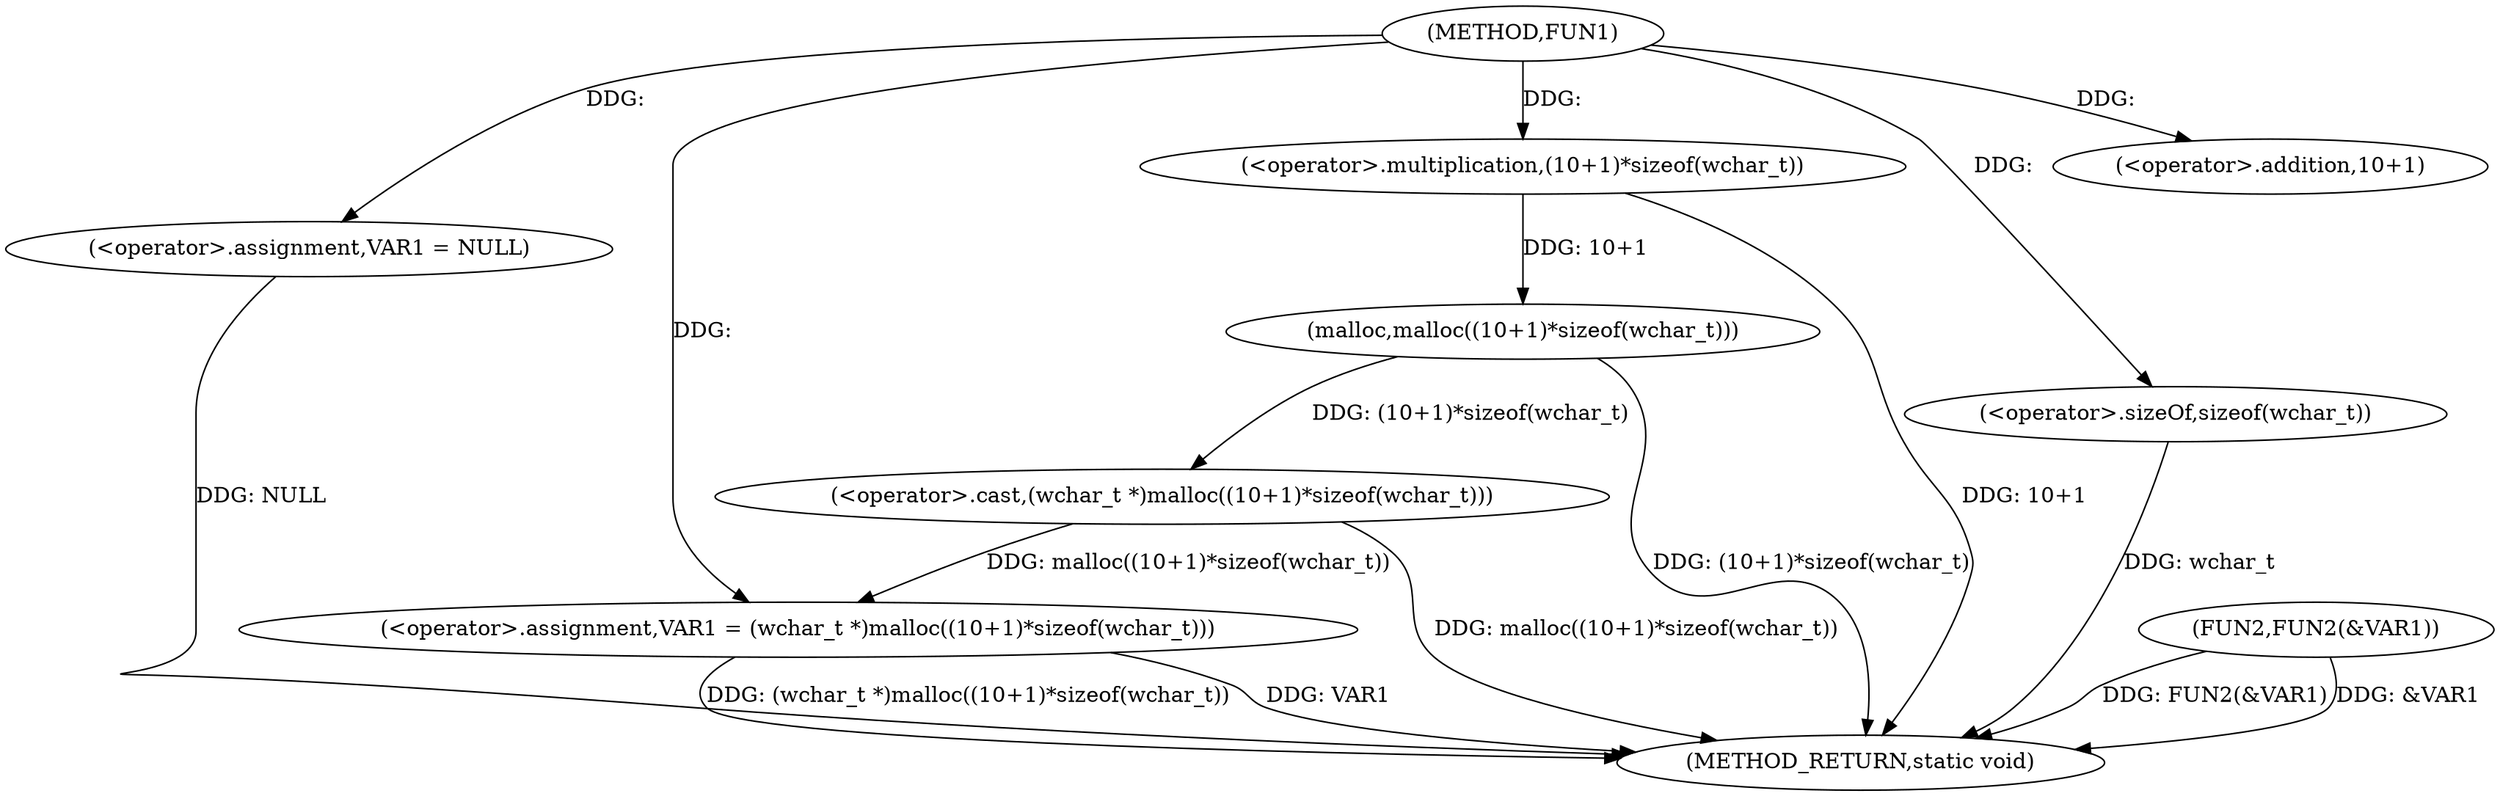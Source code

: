 digraph FUN1 {  
"1000100" [label = "(METHOD,FUN1)" ]
"1000120" [label = "(METHOD_RETURN,static void)" ]
"1000103" [label = "(<operator>.assignment,VAR1 = NULL)" ]
"1000106" [label = "(<operator>.assignment,VAR1 = (wchar_t *)malloc((10+1)*sizeof(wchar_t)))" ]
"1000108" [label = "(<operator>.cast,(wchar_t *)malloc((10+1)*sizeof(wchar_t)))" ]
"1000110" [label = "(malloc,malloc((10+1)*sizeof(wchar_t)))" ]
"1000111" [label = "(<operator>.multiplication,(10+1)*sizeof(wchar_t))" ]
"1000112" [label = "(<operator>.addition,10+1)" ]
"1000115" [label = "(<operator>.sizeOf,sizeof(wchar_t))" ]
"1000117" [label = "(FUN2,FUN2(&VAR1))" ]
  "1000117" -> "1000120"  [ label = "DDG: FUN2(&VAR1)"] 
  "1000106" -> "1000120"  [ label = "DDG: (wchar_t *)malloc((10+1)*sizeof(wchar_t))"] 
  "1000106" -> "1000120"  [ label = "DDG: VAR1"] 
  "1000103" -> "1000120"  [ label = "DDG: NULL"] 
  "1000117" -> "1000120"  [ label = "DDG: &VAR1"] 
  "1000111" -> "1000120"  [ label = "DDG: 10+1"] 
  "1000108" -> "1000120"  [ label = "DDG: malloc((10+1)*sizeof(wchar_t))"] 
  "1000110" -> "1000120"  [ label = "DDG: (10+1)*sizeof(wchar_t)"] 
  "1000115" -> "1000120"  [ label = "DDG: wchar_t"] 
  "1000100" -> "1000103"  [ label = "DDG: "] 
  "1000108" -> "1000106"  [ label = "DDG: malloc((10+1)*sizeof(wchar_t))"] 
  "1000100" -> "1000106"  [ label = "DDG: "] 
  "1000110" -> "1000108"  [ label = "DDG: (10+1)*sizeof(wchar_t)"] 
  "1000111" -> "1000110"  [ label = "DDG: 10+1"] 
  "1000100" -> "1000111"  [ label = "DDG: "] 
  "1000100" -> "1000112"  [ label = "DDG: "] 
  "1000100" -> "1000115"  [ label = "DDG: "] 
}
